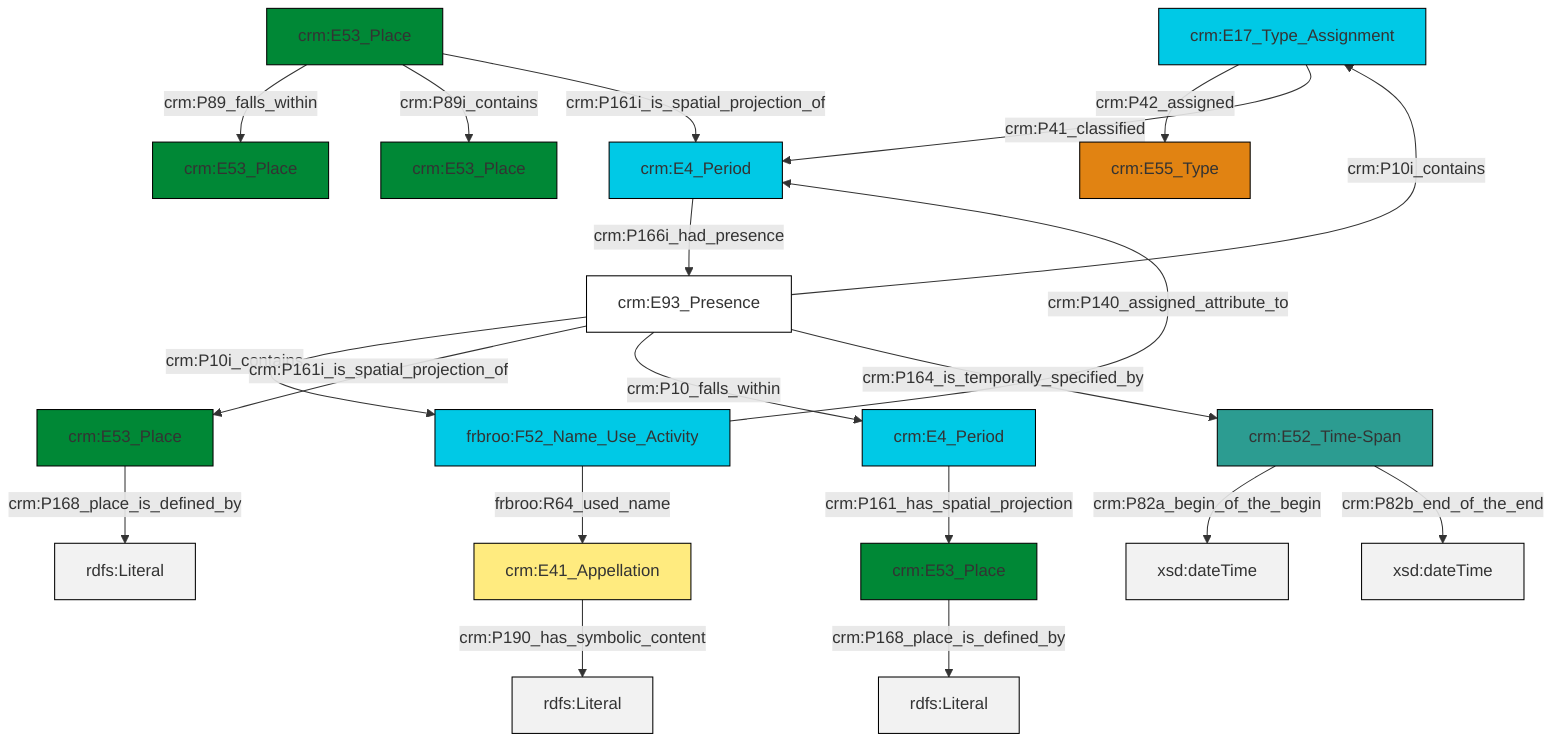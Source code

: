 graph TD
classDef Literal fill:#f2f2f2,stroke:#000000;
classDef CRM_Entity fill:#FFFFFF,stroke:#000000;
classDef Temporal_Entity fill:#00C9E6, stroke:#000000;
classDef Type fill:#E18312, stroke:#000000;
classDef Time-Span fill:#2C9C91, stroke:#000000;
classDef Appellation fill:#FFEB7F, stroke:#000000;
classDef Place fill:#008836, stroke:#000000;
classDef Persistent_Item fill:#B266B2, stroke:#000000;
classDef Conceptual_Object fill:#FFD700, stroke:#000000;
classDef Physical_Thing fill:#D2B48C, stroke:#000000;
classDef Actor fill:#f58aad, stroke:#000000;
classDef PC_Classes fill:#4ce600, stroke:#000000;
classDef Multi fill:#cccccc,stroke:#000000;

2["frbroo:F52_Name_Use_Activity"]:::Temporal_Entity -->|crm:P140_assigned_attribute_to| 3["crm:E4_Period"]:::Temporal_Entity
4["crm:E41_Appellation"]:::Appellation -->|crm:P190_has_symbolic_content| 5[rdfs:Literal]:::Literal
6["crm:E93_Presence"]:::CRM_Entity -->|crm:P10i_contains| 0["crm:E17_Type_Assignment"]:::Temporal_Entity
7["crm:E52_Time-Span"]:::Time-Span -->|crm:P82a_begin_of_the_begin| 8[xsd:dateTime]:::Literal
9["crm:E53_Place"]:::Place -->|crm:P168_place_is_defined_by| 10[rdfs:Literal]:::Literal
6["crm:E93_Presence"]:::CRM_Entity -->|crm:P10i_contains| 2["frbroo:F52_Name_Use_Activity"]:::Temporal_Entity
6["crm:E93_Presence"]:::CRM_Entity -->|crm:P161i_is_spatial_projection_of| 9["crm:E53_Place"]:::Place
6["crm:E93_Presence"]:::CRM_Entity -->|crm:P10_falls_within| 14["crm:E4_Period"]:::Temporal_Entity
14["crm:E4_Period"]:::Temporal_Entity -->|crm:P161_has_spatial_projection| 12["crm:E53_Place"]:::Place
2["frbroo:F52_Name_Use_Activity"]:::Temporal_Entity -->|frbroo:R64_used_name| 4["crm:E41_Appellation"]:::Appellation
12["crm:E53_Place"]:::Place -->|crm:P168_place_is_defined_by| 24[rdfs:Literal]:::Literal
7["crm:E52_Time-Span"]:::Time-Span -->|crm:P82b_end_of_the_end| 25[xsd:dateTime]:::Literal
26["crm:E53_Place"]:::Place -->|crm:P89_falls_within| 28["crm:E53_Place"]:::Place
0["crm:E17_Type_Assignment"]:::Temporal_Entity -->|crm:P42_assigned| 22["crm:E55_Type"]:::Type
3["crm:E4_Period"]:::Temporal_Entity -->|crm:P166i_had_presence| 6["crm:E93_Presence"]:::CRM_Entity
6["crm:E93_Presence"]:::CRM_Entity -->|crm:P164_is_temporally_specified_by| 7["crm:E52_Time-Span"]:::Time-Span
0["crm:E17_Type_Assignment"]:::Temporal_Entity -->|crm:P41_classified| 3["crm:E4_Period"]:::Temporal_Entity
26["crm:E53_Place"]:::Place -->|crm:P89i_contains| 20["crm:E53_Place"]:::Place
26["crm:E53_Place"]:::Place -->|crm:P161i_is_spatial_projection_of| 3["crm:E4_Period"]:::Temporal_Entity